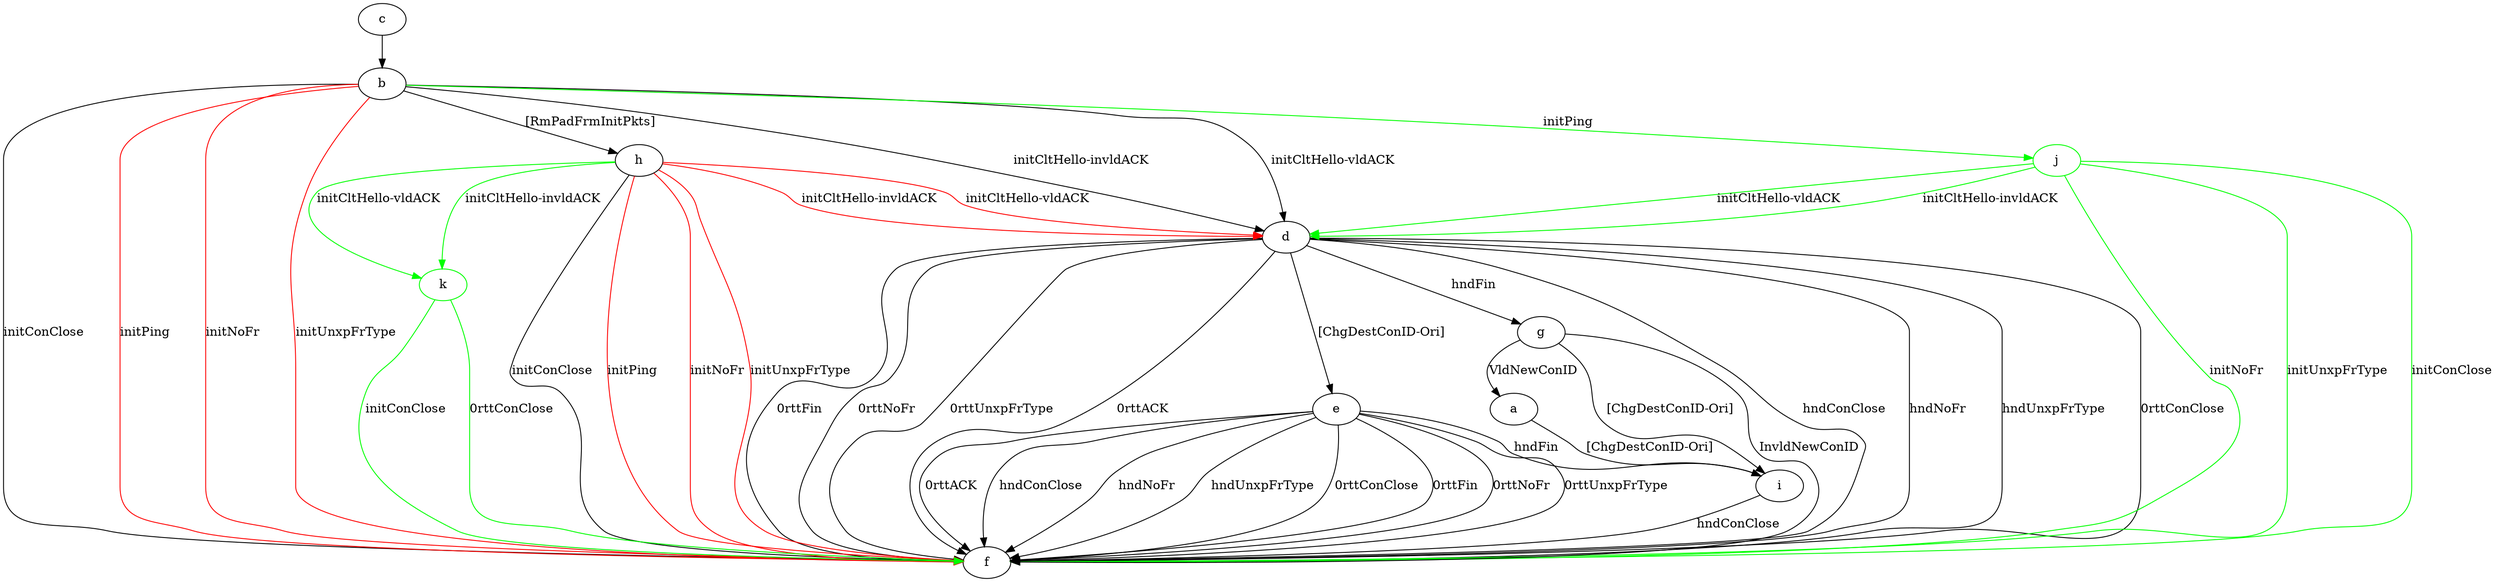 digraph "" {
	a -> i	[key=0,
		label="[ChgDestConID-Ori] "];
	b -> d	[key=0,
		label="initCltHello-vldACK "];
	b -> d	[key=1,
		label="initCltHello-invldACK "];
	b -> f	[key=0,
		label="initConClose "];
	b -> f	[key=1,
		color=red,
		label="initPing "];
	b -> f	[key=2,
		color=red,
		label="initNoFr "];
	b -> f	[key=3,
		color=red,
		label="initUnxpFrType "];
	b -> h	[key=0,
		label="[RmPadFrmInitPkts] "];
	j	[color=green];
	b -> j	[key=0,
		color=green,
		label="initPing "];
	c -> b	[key=0];
	d -> e	[key=0,
		label="[ChgDestConID-Ori] "];
	d -> f	[key=0,
		label="hndConClose "];
	d -> f	[key=1,
		label="hndNoFr "];
	d -> f	[key=2,
		label="hndUnxpFrType "];
	d -> f	[key=3,
		label="0rttConClose "];
	d -> f	[key=4,
		label="0rttFin "];
	d -> f	[key=5,
		label="0rttNoFr "];
	d -> f	[key=6,
		label="0rttUnxpFrType "];
	d -> f	[key=7,
		label="0rttACK "];
	d -> g	[key=0,
		label="hndFin "];
	e -> f	[key=0,
		label="hndConClose "];
	e -> f	[key=1,
		label="hndNoFr "];
	e -> f	[key=2,
		label="hndUnxpFrType "];
	e -> f	[key=3,
		label="0rttConClose "];
	e -> f	[key=4,
		label="0rttFin "];
	e -> f	[key=5,
		label="0rttNoFr "];
	e -> f	[key=6,
		label="0rttUnxpFrType "];
	e -> f	[key=7,
		label="0rttACK "];
	e -> i	[key=0,
		label="hndFin "];
	g -> a	[key=0,
		label="VldNewConID "];
	g -> f	[key=0,
		label="InvldNewConID "];
	g -> i	[key=0,
		label="[ChgDestConID-Ori] "];
	h -> d	[key=0,
		color=red,
		label="initCltHello-vldACK "];
	h -> d	[key=1,
		color=red,
		label="initCltHello-invldACK "];
	h -> f	[key=0,
		label="initConClose "];
	h -> f	[key=1,
		color=red,
		label="initPing "];
	h -> f	[key=2,
		color=red,
		label="initNoFr "];
	h -> f	[key=3,
		color=red,
		label="initUnxpFrType "];
	k	[color=green];
	h -> k	[key=0,
		color=green,
		label="initCltHello-vldACK "];
	h -> k	[key=1,
		color=green,
		label="initCltHello-invldACK "];
	i -> f	[key=0,
		label="hndConClose "];
	j -> d	[key=0,
		color=green,
		label="initCltHello-vldACK "];
	j -> d	[key=1,
		color=green,
		label="initCltHello-invldACK "];
	j -> f	[key=0,
		color=green,
		label="initConClose "];
	j -> f	[key=1,
		color=green,
		label="initNoFr "];
	j -> f	[key=2,
		color=green,
		label="initUnxpFrType "];
	k -> f	[key=0,
		color=green,
		label="initConClose "];
	k -> f	[key=1,
		color=green,
		label="0rttConClose "];
}
